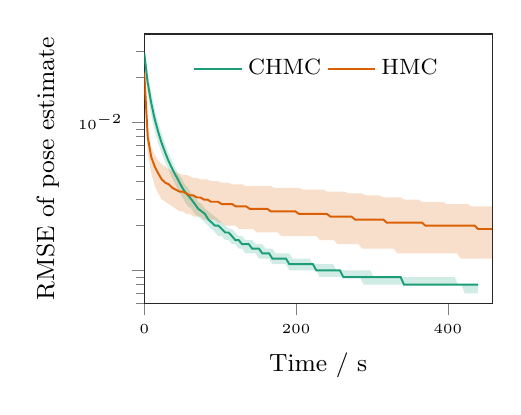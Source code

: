 % This file was created by matplotlib2tikz v0.6.11.
\begin{tikzpicture}

\definecolor{color1}{rgb}{0.851,0.373,0.008}
\definecolor{color0}{rgb}{0.106,0.62,0.467}

\begin{axis}[
xlabel={\small Time / s},
ylabel={\small RMSE of pose estimate},
width=60mm,
height=50mm,
xmin=0, xmax=458.383,
ymin=0.006, ymax=0.393,
ymode=log,
ytick={0.0,0.001,0.01,0.1,1,10},
yticklabels={,,$10^{-2}$,$10^{-1}$,,},
tick align=outside,
tick pos=left,
x grid style={white!80.0!black},
y grid style={white!80.0!black},
axis line style={lightgray!20.0!black},
legend style={at={(0.5,0.95)}, anchor=north, draw=none},
legend columns=2,
legend cell align={left},
legend entries={{\footnotesize CHMC},{\footnotesize HMC}},
every tick label/.append style={font=\tiny}
]
\path [fill=color0, fill opacity=0.2] (axis cs:0,0.313)
--(axis cs:0,0.269)
--(axis cs:4.444,0.157)
--(axis cs:8.889,0.113)
--(axis cs:13.333,0.089)
--(axis cs:17.778,0.074)
--(axis cs:22.222,0.063)
--(axis cs:26.667,0.055)
--(axis cs:31.111,0.049)
--(axis cs:35.555,0.043)
--(axis cs:40.0,0.039)
--(axis cs:44.444,0.035)
--(axis cs:48.889,0.032)
--(axis cs:53.333,0.029)
--(axis cs:57.778,0.027)
--(axis cs:62.222,0.026)
--(axis cs:66.666,0.024)
--(axis cs:71.111,0.023)
--(axis cs:75.555,0.022)
--(axis cs:80.0,0.021)
--(axis cs:84.444,0.02)
--(axis cs:88.889,0.019)
--(axis cs:93.333,0.018)
--(axis cs:97.777,0.017)
--(axis cs:102.222,0.017)
--(axis cs:106.666,0.016)
--(axis cs:111.111,0.016)
--(axis cs:115.555,0.015)
--(axis cs:120.0,0.015)
--(axis cs:124.444,0.014)
--(axis cs:128.888,0.014)
--(axis cs:133.333,0.013)
--(axis cs:137.777,0.013)
--(axis cs:142.222,0.013)
--(axis cs:146.666,0.013)
--(axis cs:151.111,0.012)
--(axis cs:155.555,0.012)
--(axis cs:159.999,0.012)
--(axis cs:164.444,0.012)
--(axis cs:168.888,0.011)
--(axis cs:173.333,0.011)
--(axis cs:177.777,0.011)
--(axis cs:182.222,0.011)
--(axis cs:186.666,0.011)
--(axis cs:191.11,0.01)
--(axis cs:195.555,0.01)
--(axis cs:199.999,0.01)
--(axis cs:204.444,0.01)
--(axis cs:208.888,0.01)
--(axis cs:213.333,0.01)
--(axis cs:217.777,0.01)
--(axis cs:222.221,0.01)
--(axis cs:226.666,0.01)
--(axis cs:231.11,0.009)
--(axis cs:235.555,0.009)
--(axis cs:239.999,0.009)
--(axis cs:244.444,0.009)
--(axis cs:248.888,0.009)
--(axis cs:253.332,0.009)
--(axis cs:257.777,0.009)
--(axis cs:262.221,0.009)
--(axis cs:266.666,0.009)
--(axis cs:271.11,0.009)
--(axis cs:275.555,0.009)
--(axis cs:279.999,0.009)
--(axis cs:284.444,0.009)
--(axis cs:288.888,0.008)
--(axis cs:293.332,0.008)
--(axis cs:297.777,0.008)
--(axis cs:302.221,0.008)
--(axis cs:306.666,0.008)
--(axis cs:311.11,0.008)
--(axis cs:315.555,0.008)
--(axis cs:319.999,0.008)
--(axis cs:324.443,0.008)
--(axis cs:328.888,0.008)
--(axis cs:333.332,0.008)
--(axis cs:337.777,0.008)
--(axis cs:342.221,0.008)
--(axis cs:346.666,0.008)
--(axis cs:351.11,0.008)
--(axis cs:355.554,0.008)
--(axis cs:359.999,0.008)
--(axis cs:364.443,0.008)
--(axis cs:368.888,0.008)
--(axis cs:373.332,0.008)
--(axis cs:377.777,0.008)
--(axis cs:382.221,0.008)
--(axis cs:386.665,0.008)
--(axis cs:391.11,0.008)
--(axis cs:395.554,0.008)
--(axis cs:399.999,0.008)
--(axis cs:404.443,0.008)
--(axis cs:408.888,0.008)
--(axis cs:413.332,0.008)
--(axis cs:417.776,0.008)
--(axis cs:422.221,0.007)
--(axis cs:426.665,0.007)
--(axis cs:431.11,0.007)
--(axis cs:435.554,0.007)
--(axis cs:439.999,0.007)
--(axis cs:439.999,0.008)
--(axis cs:439.999,0.008)
--(axis cs:435.554,0.008)
--(axis cs:431.11,0.008)
--(axis cs:426.665,0.008)
--(axis cs:422.221,0.008)
--(axis cs:417.776,0.008)
--(axis cs:413.332,0.008)
--(axis cs:408.888,0.009)
--(axis cs:404.443,0.009)
--(axis cs:399.999,0.009)
--(axis cs:395.554,0.009)
--(axis cs:391.11,0.009)
--(axis cs:386.665,0.009)
--(axis cs:382.221,0.009)
--(axis cs:377.777,0.009)
--(axis cs:373.332,0.009)
--(axis cs:368.888,0.009)
--(axis cs:364.443,0.009)
--(axis cs:359.999,0.009)
--(axis cs:355.554,0.009)
--(axis cs:351.11,0.009)
--(axis cs:346.666,0.009)
--(axis cs:342.221,0.009)
--(axis cs:337.777,0.009)
--(axis cs:333.332,0.009)
--(axis cs:328.888,0.009)
--(axis cs:324.443,0.009)
--(axis cs:319.999,0.009)
--(axis cs:315.555,0.009)
--(axis cs:311.11,0.009)
--(axis cs:306.666,0.009)
--(axis cs:302.221,0.009)
--(axis cs:297.777,0.01)
--(axis cs:293.332,0.01)
--(axis cs:288.888,0.01)
--(axis cs:284.444,0.01)
--(axis cs:279.999,0.01)
--(axis cs:275.555,0.01)
--(axis cs:271.11,0.01)
--(axis cs:266.666,0.01)
--(axis cs:262.221,0.01)
--(axis cs:257.777,0.01)
--(axis cs:253.332,0.01)
--(axis cs:248.888,0.011)
--(axis cs:244.444,0.011)
--(axis cs:239.999,0.011)
--(axis cs:235.555,0.011)
--(axis cs:231.11,0.011)
--(axis cs:226.666,0.011)
--(axis cs:222.221,0.011)
--(axis cs:217.777,0.012)
--(axis cs:213.333,0.012)
--(axis cs:208.888,0.012)
--(axis cs:204.444,0.012)
--(axis cs:199.999,0.012)
--(axis cs:195.555,0.012)
--(axis cs:191.11,0.013)
--(axis cs:186.666,0.013)
--(axis cs:182.222,0.013)
--(axis cs:177.777,0.013)
--(axis cs:173.333,0.013)
--(axis cs:168.888,0.014)
--(axis cs:164.444,0.014)
--(axis cs:159.999,0.014)
--(axis cs:155.555,0.015)
--(axis cs:151.111,0.015)
--(axis cs:146.666,0.015)
--(axis cs:142.222,0.016)
--(axis cs:137.777,0.016)
--(axis cs:133.333,0.016)
--(axis cs:128.888,0.017)
--(axis cs:124.444,0.017)
--(axis cs:120.0,0.018)
--(axis cs:115.555,0.019)
--(axis cs:111.111,0.019)
--(axis cs:106.666,0.02)
--(axis cs:102.222,0.021)
--(axis cs:97.777,0.022)
--(axis cs:93.333,0.023)
--(axis cs:88.889,0.024)
--(axis cs:84.444,0.025)
--(axis cs:80.0,0.026)
--(axis cs:75.555,0.028)
--(axis cs:71.111,0.029)
--(axis cs:66.666,0.031)
--(axis cs:62.222,0.033)
--(axis cs:57.778,0.036)
--(axis cs:53.333,0.038)
--(axis cs:48.889,0.042)
--(axis cs:44.444,0.045)
--(axis cs:40.0,0.05)
--(axis cs:35.555,0.056)
--(axis cs:31.111,0.063)
--(axis cs:26.667,0.073)
--(axis cs:22.222,0.085)
--(axis cs:17.778,0.102)
--(axis cs:13.333,0.125)
--(axis cs:8.889,0.161)
--(axis cs:4.444,0.216)
--(axis cs:0,0.313)
--cycle;

\path [fill=color1, fill opacity=0.2] (axis cs:0,0.285)
--(axis cs:0,0.157)
--(axis cs:4.63,0.061)
--(axis cs:9.26,0.045)
--(axis cs:13.89,0.037)
--(axis cs:18.521,0.033)
--(axis cs:23.151,0.03)
--(axis cs:27.781,0.029)
--(axis cs:32.411,0.028)
--(axis cs:37.041,0.027)
--(axis cs:41.671,0.026)
--(axis cs:46.301,0.025)
--(axis cs:50.931,0.025)
--(axis cs:55.562,0.024)
--(axis cs:60.192,0.024)
--(axis cs:64.822,0.023)
--(axis cs:69.452,0.023)
--(axis cs:74.082,0.023)
--(axis cs:78.712,0.022)
--(axis cs:83.342,0.022)
--(axis cs:87.972,0.022)
--(axis cs:92.603,0.022)
--(axis cs:97.233,0.021)
--(axis cs:101.863,0.021)
--(axis cs:106.493,0.02)
--(axis cs:111.123,0.02)
--(axis cs:115.753,0.02)
--(axis cs:120.383,0.02)
--(axis cs:125.013,0.019)
--(axis cs:129.644,0.019)
--(axis cs:134.274,0.019)
--(axis cs:138.904,0.019)
--(axis cs:143.534,0.019)
--(axis cs:148.164,0.018)
--(axis cs:152.794,0.018)
--(axis cs:157.424,0.018)
--(axis cs:162.054,0.018)
--(axis cs:166.685,0.018)
--(axis cs:171.315,0.018)
--(axis cs:175.945,0.018)
--(axis cs:180.575,0.017)
--(axis cs:185.205,0.017)
--(axis cs:189.835,0.017)
--(axis cs:194.465,0.017)
--(axis cs:199.096,0.017)
--(axis cs:203.726,0.017)
--(axis cs:208.356,0.017)
--(axis cs:212.986,0.017)
--(axis cs:217.616,0.017)
--(axis cs:222.246,0.017)
--(axis cs:226.876,0.017)
--(axis cs:231.506,0.016)
--(axis cs:236.137,0.016)
--(axis cs:240.767,0.016)
--(axis cs:245.397,0.016)
--(axis cs:250.027,0.016)
--(axis cs:254.657,0.015)
--(axis cs:259.287,0.015)
--(axis cs:263.917,0.015)
--(axis cs:268.547,0.015)
--(axis cs:273.178,0.015)
--(axis cs:277.808,0.015)
--(axis cs:282.438,0.015)
--(axis cs:287.068,0.014)
--(axis cs:291.698,0.014)
--(axis cs:296.328,0.014)
--(axis cs:300.958,0.014)
--(axis cs:305.588,0.014)
--(axis cs:310.219,0.014)
--(axis cs:314.849,0.014)
--(axis cs:319.479,0.014)
--(axis cs:324.109,0.014)
--(axis cs:328.739,0.014)
--(axis cs:333.369,0.013)
--(axis cs:337.999,0.013)
--(axis cs:342.63,0.013)
--(axis cs:347.26,0.013)
--(axis cs:351.89,0.013)
--(axis cs:356.52,0.013)
--(axis cs:361.15,0.013)
--(axis cs:365.78,0.013)
--(axis cs:370.41,0.013)
--(axis cs:375.04,0.013)
--(axis cs:379.671,0.013)
--(axis cs:384.301,0.013)
--(axis cs:388.931,0.013)
--(axis cs:393.561,0.013)
--(axis cs:398.191,0.013)
--(axis cs:402.821,0.013)
--(axis cs:407.451,0.013)
--(axis cs:412.081,0.013)
--(axis cs:416.712,0.012)
--(axis cs:421.342,0.012)
--(axis cs:425.972,0.012)
--(axis cs:430.602,0.012)
--(axis cs:435.232,0.012)
--(axis cs:439.862,0.012)
--(axis cs:444.492,0.012)
--(axis cs:449.122,0.012)
--(axis cs:453.753,0.012)
--(axis cs:458.383,0.012)
--(axis cs:458.383,0.027)
--(axis cs:458.383,0.027)
--(axis cs:453.753,0.027)
--(axis cs:449.122,0.027)
--(axis cs:444.492,0.027)
--(axis cs:439.862,0.027)
--(axis cs:435.232,0.027)
--(axis cs:430.602,0.027)
--(axis cs:425.972,0.028)
--(axis cs:421.342,0.028)
--(axis cs:416.712,0.028)
--(axis cs:412.081,0.028)
--(axis cs:407.451,0.028)
--(axis cs:402.821,0.028)
--(axis cs:398.191,0.028)
--(axis cs:393.561,0.029)
--(axis cs:388.931,0.029)
--(axis cs:384.301,0.029)
--(axis cs:379.671,0.029)
--(axis cs:375.04,0.029)
--(axis cs:370.41,0.029)
--(axis cs:365.78,0.029)
--(axis cs:361.15,0.03)
--(axis cs:356.52,0.03)
--(axis cs:351.89,0.03)
--(axis cs:347.26,0.03)
--(axis cs:342.63,0.03)
--(axis cs:337.999,0.031)
--(axis cs:333.369,0.031)
--(axis cs:328.739,0.031)
--(axis cs:324.109,0.031)
--(axis cs:319.479,0.031)
--(axis cs:314.849,0.031)
--(axis cs:310.219,0.032)
--(axis cs:305.588,0.032)
--(axis cs:300.958,0.032)
--(axis cs:296.328,0.032)
--(axis cs:291.698,0.032)
--(axis cs:287.068,0.033)
--(axis cs:282.438,0.033)
--(axis cs:277.808,0.033)
--(axis cs:273.178,0.033)
--(axis cs:268.547,0.033)
--(axis cs:263.917,0.034)
--(axis cs:259.287,0.034)
--(axis cs:254.657,0.034)
--(axis cs:250.027,0.034)
--(axis cs:245.397,0.034)
--(axis cs:240.767,0.034)
--(axis cs:236.137,0.035)
--(axis cs:231.506,0.035)
--(axis cs:226.876,0.035)
--(axis cs:222.246,0.035)
--(axis cs:217.616,0.035)
--(axis cs:212.986,0.035)
--(axis cs:208.356,0.035)
--(axis cs:203.726,0.036)
--(axis cs:199.096,0.036)
--(axis cs:194.465,0.036)
--(axis cs:189.835,0.036)
--(axis cs:185.205,0.036)
--(axis cs:180.575,0.036)
--(axis cs:175.945,0.036)
--(axis cs:171.315,0.036)
--(axis cs:166.685,0.037)
--(axis cs:162.054,0.037)
--(axis cs:157.424,0.037)
--(axis cs:152.794,0.037)
--(axis cs:148.164,0.037)
--(axis cs:143.534,0.037)
--(axis cs:138.904,0.037)
--(axis cs:134.274,0.037)
--(axis cs:129.644,0.038)
--(axis cs:125.013,0.038)
--(axis cs:120.383,0.038)
--(axis cs:115.753,0.038)
--(axis cs:111.123,0.039)
--(axis cs:106.493,0.039)
--(axis cs:101.863,0.039)
--(axis cs:97.233,0.04)
--(axis cs:92.603,0.04)
--(axis cs:87.972,0.04)
--(axis cs:83.342,0.041)
--(axis cs:78.712,0.041)
--(axis cs:74.082,0.041)
--(axis cs:69.452,0.042)
--(axis cs:64.822,0.042)
--(axis cs:60.192,0.043)
--(axis cs:55.562,0.044)
--(axis cs:50.931,0.044)
--(axis cs:46.301,0.045)
--(axis cs:41.671,0.046)
--(axis cs:37.041,0.047)
--(axis cs:32.411,0.048)
--(axis cs:27.781,0.05)
--(axis cs:23.151,0.052)
--(axis cs:18.521,0.055)
--(axis cs:13.89,0.06)
--(axis cs:9.26,0.068)
--(axis cs:4.63,0.095)
--(axis cs:0,0.285)
--cycle;

\addplot [line width=0.7pt, color0]
table {%
0 0.291
4.444 0.186
8.889 0.137
13.333 0.107
17.778 0.088
22.222 0.074
26.667 0.064
31.111 0.056
35.555 0.05
40.0 0.045
44.444 0.041
48.889 0.037
53.333 0.034
57.778 0.032
62.222 0.03
66.666 0.028
71.111 0.026
75.555 0.025
80.0 0.024
84.444 0.022
88.889 0.021
93.333 0.02
97.777 0.02
102.222 0.019
106.666 0.018
111.111 0.018
115.555 0.017
120.0 0.016
124.444 0.016
128.888 0.015
133.333 0.015
137.777 0.015
142.222 0.014
146.666 0.014
151.111 0.014
155.555 0.013
159.999 0.013
164.444 0.013
168.888 0.012
173.333 0.012
177.777 0.012
182.222 0.012
186.666 0.012
191.11 0.011
195.555 0.011
199.999 0.011
204.444 0.011
208.888 0.011
213.333 0.011
217.777 0.011
222.221 0.011
226.666 0.01
231.11 0.01
235.555 0.01
239.999 0.01
244.444 0.01
248.888 0.01
253.332 0.01
257.777 0.01
262.221 0.009
266.666 0.009
271.11 0.009
275.555 0.009
279.999 0.009
284.444 0.009
288.888 0.009
293.332 0.009
297.777 0.009
302.221 0.009
306.666 0.009
311.11 0.009
315.555 0.009
319.999 0.009
324.443 0.009
328.888 0.009
333.332 0.009
337.777 0.009
342.221 0.008
346.666 0.008
351.11 0.008
355.554 0.008
359.999 0.008
364.443 0.008
368.888 0.008
373.332 0.008
377.777 0.008
382.221 0.008
386.665 0.008
391.11 0.008
395.554 0.008
399.999 0.008
404.443 0.008
408.888 0.008
413.332 0.008
417.776 0.008
422.221 0.008
426.665 0.008
431.11 0.008
435.554 0.008
439.999 0.008
};
\addplot [line width=0.7pt, color1]
table {%
0 0.216
4.63 0.079
9.26 0.058
13.89 0.05
18.521 0.045
23.151 0.041
27.781 0.039
32.411 0.038
37.041 0.036
41.671 0.035
46.301 0.034
50.931 0.034
55.562 0.033
60.192 0.032
64.822 0.032
69.452 0.031
74.082 0.031
78.712 0.03
83.342 0.03
87.972 0.029
92.603 0.029
97.233 0.029
101.863 0.028
106.493 0.028
111.123 0.028
115.753 0.028
120.383 0.027
125.013 0.027
129.644 0.027
134.274 0.027
138.904 0.026
143.534 0.026
148.164 0.026
152.794 0.026
157.424 0.026
162.054 0.026
166.685 0.025
171.315 0.025
175.945 0.025
180.575 0.025
185.205 0.025
189.835 0.025
194.465 0.025
199.096 0.025
203.726 0.024
208.356 0.024
212.986 0.024
217.616 0.024
222.246 0.024
226.876 0.024
231.506 0.024
236.137 0.024
240.767 0.024
245.397 0.023
250.027 0.023
254.657 0.023
259.287 0.023
263.917 0.023
268.547 0.023
273.178 0.023
277.808 0.022
282.438 0.022
287.068 0.022
291.698 0.022
296.328 0.022
300.958 0.022
305.588 0.022
310.219 0.022
314.849 0.022
319.479 0.021
324.109 0.021
328.739 0.021
333.369 0.021
337.999 0.021
342.63 0.021
347.26 0.021
351.89 0.021
356.52 0.021
361.15 0.021
365.78 0.021
370.41 0.02
375.04 0.02
379.671 0.02
384.301 0.02
388.931 0.02
393.561 0.02
398.191 0.02
402.821 0.02
407.451 0.02
412.081 0.02
416.712 0.02
421.342 0.02
425.972 0.02
430.602 0.02
435.232 0.02
439.862 0.019
444.492 0.019
449.122 0.019
453.753 0.019
458.383 0.019
};
\end{axis}

\end{tikzpicture}
